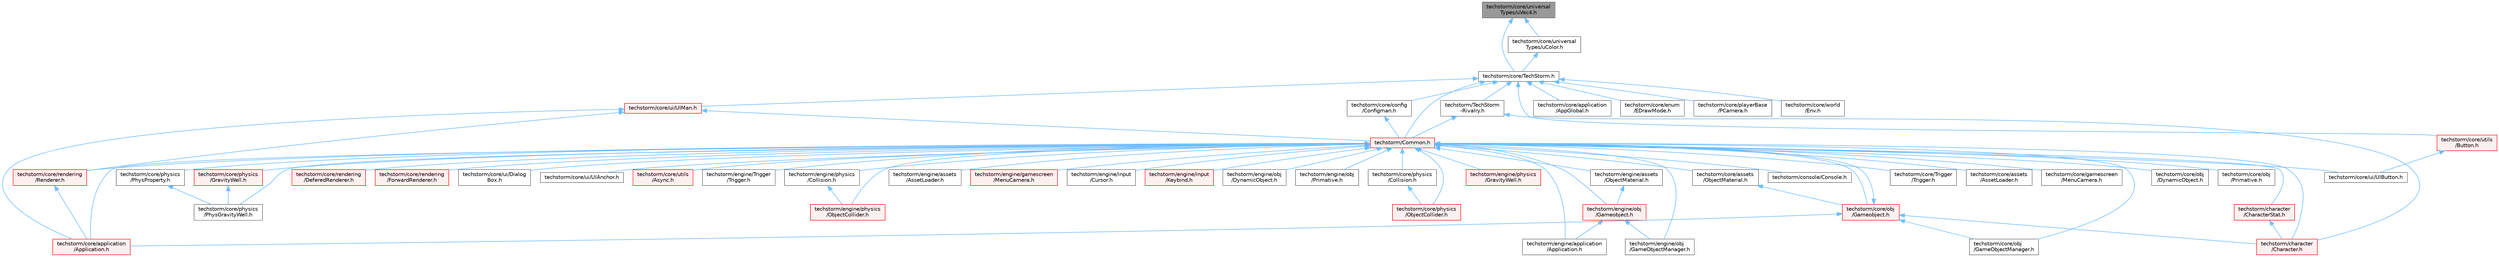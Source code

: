 digraph "techstorm/core/universalTypes/uVec4.h"
{
 // LATEX_PDF_SIZE
  bgcolor="transparent";
  edge [fontname=Helvetica,fontsize=10,labelfontname=Helvetica,labelfontsize=10];
  node [fontname=Helvetica,fontsize=10,shape=box,height=0.2,width=0.4];
  Node1 [id="Node000001",label="techstorm/core/universal\lTypes/uVec4.h",height=0.2,width=0.4,color="gray40", fillcolor="grey60", style="filled", fontcolor="black",tooltip=" "];
  Node1 -> Node2 [id="edge1_Node000001_Node000002",dir="back",color="steelblue1",style="solid",tooltip=" "];
  Node2 [id="Node000002",label="techstorm/core/TechStorm.h",height=0.2,width=0.4,color="grey40", fillcolor="white", style="filled",URL="$_tech_storm_8h.html",tooltip=" "];
  Node2 -> Node3 [id="edge2_Node000002_Node000003",dir="back",color="steelblue1",style="solid",tooltip=" "];
  Node3 [id="Node000003",label="techstorm/Common.h",height=0.2,width=0.4,color="red", fillcolor="#FFF0F0", style="filled",URL="$_common_8h.html",tooltip=" "];
  Node3 -> Node4 [id="edge3_Node000003_Node000004",dir="back",color="steelblue1",style="solid",tooltip=" "];
  Node4 [id="Node000004",label="techstorm/character\l/Character.h",height=0.2,width=0.4,color="red", fillcolor="#FFF0F0", style="filled",URL="$_character_8h.html",tooltip=" "];
  Node3 -> Node23 [id="edge4_Node000003_Node000023",dir="back",color="steelblue1",style="solid",tooltip=" "];
  Node23 [id="Node000023",label="techstorm/character\l/CharacterStat.h",height=0.2,width=0.4,color="red", fillcolor="#FFF0F0", style="filled",URL="$_character_stat_8h.html",tooltip=" "];
  Node23 -> Node4 [id="edge5_Node000023_Node000004",dir="back",color="steelblue1",style="solid",tooltip=" "];
  Node3 -> Node26 [id="edge6_Node000003_Node000026",dir="back",color="steelblue1",style="solid",tooltip=" "];
  Node26 [id="Node000026",label="techstorm/console/Console.h",height=0.2,width=0.4,color="grey40", fillcolor="white", style="filled",URL="$_console_8h.html",tooltip=" "];
  Node3 -> Node27 [id="edge7_Node000003_Node000027",dir="back",color="steelblue1",style="solid",tooltip=" "];
  Node27 [id="Node000027",label="techstorm/core/Trigger\l/Trigger.h",height=0.2,width=0.4,color="grey40", fillcolor="white", style="filled",URL="$core_2_trigger_2_trigger_8h.html",tooltip=" "];
  Node3 -> Node7 [id="edge8_Node000003_Node000007",dir="back",color="steelblue1",style="solid",tooltip=" "];
  Node7 [id="Node000007",label="techstorm/core/application\l/Application.h",height=0.2,width=0.4,color="red", fillcolor="#FFF0F0", style="filled",URL="$core_2application_2_application_8h.html",tooltip=" "];
  Node3 -> Node28 [id="edge9_Node000003_Node000028",dir="back",color="steelblue1",style="solid",tooltip=" "];
  Node28 [id="Node000028",label="techstorm/core/assets\l/AssetLoader.h",height=0.2,width=0.4,color="grey40", fillcolor="white", style="filled",URL="$core_2assets_2_asset_loader_8h.html",tooltip=" "];
  Node3 -> Node29 [id="edge10_Node000003_Node000029",dir="back",color="steelblue1",style="solid",tooltip=" "];
  Node29 [id="Node000029",label="techstorm/core/assets\l/ObjectMaterial.h",height=0.2,width=0.4,color="grey40", fillcolor="white", style="filled",URL="$core_2assets_2_object_material_8h.html",tooltip=" "];
  Node29 -> Node30 [id="edge11_Node000029_Node000030",dir="back",color="steelblue1",style="solid",tooltip=" "];
  Node30 [id="Node000030",label="techstorm/core/obj\l/Gameobject.h",height=0.2,width=0.4,color="red", fillcolor="#FFF0F0", style="filled",URL="$core_2obj_2_gameobject_8h.html",tooltip=" "];
  Node30 -> Node3 [id="edge12_Node000030_Node000003",dir="back",color="steelblue1",style="solid",tooltip=" "];
  Node30 -> Node4 [id="edge13_Node000030_Node000004",dir="back",color="steelblue1",style="solid",tooltip=" "];
  Node30 -> Node7 [id="edge14_Node000030_Node000007",dir="back",color="steelblue1",style="solid",tooltip=" "];
  Node30 -> Node37 [id="edge15_Node000030_Node000037",dir="back",color="steelblue1",style="solid",tooltip=" "];
  Node37 [id="Node000037",label="techstorm/core/obj\l/GameObjectManager.h",height=0.2,width=0.4,color="grey40", fillcolor="white", style="filled",URL="$core_2obj_2_game_object_manager_8h.html",tooltip=" "];
  Node3 -> Node48 [id="edge16_Node000003_Node000048",dir="back",color="steelblue1",style="solid",tooltip=" "];
  Node48 [id="Node000048",label="techstorm/core/gamescreen\l/MenuCamera.h",height=0.2,width=0.4,color="grey40", fillcolor="white", style="filled",URL="$core_2gamescreen_2_menu_camera_8h.html",tooltip=" "];
  Node3 -> Node49 [id="edge17_Node000003_Node000049",dir="back",color="steelblue1",style="solid",tooltip=" "];
  Node49 [id="Node000049",label="techstorm/core/obj\l/DynamicObject.h",height=0.2,width=0.4,color="grey40", fillcolor="white", style="filled",URL="$core_2obj_2_dynamic_object_8h.html",tooltip=" "];
  Node3 -> Node37 [id="edge18_Node000003_Node000037",dir="back",color="steelblue1",style="solid",tooltip=" "];
  Node3 -> Node30 [id="edge19_Node000003_Node000030",dir="back",color="steelblue1",style="solid",tooltip=" "];
  Node3 -> Node50 [id="edge20_Node000003_Node000050",dir="back",color="steelblue1",style="solid",tooltip=" "];
  Node50 [id="Node000050",label="techstorm/core/obj\l/Primative.h",height=0.2,width=0.4,color="grey40", fillcolor="white", style="filled",URL="$core_2obj_2_primative_8h.html",tooltip=" "];
  Node3 -> Node51 [id="edge21_Node000003_Node000051",dir="back",color="steelblue1",style="solid",tooltip=" "];
  Node51 [id="Node000051",label="techstorm/core/physics\l/Collision.h",height=0.2,width=0.4,color="grey40", fillcolor="white", style="filled",URL="$core_2physics_2_collision_8h.html",tooltip=" "];
  Node51 -> Node52 [id="edge22_Node000051_Node000052",dir="back",color="steelblue1",style="solid",tooltip=" "];
  Node52 [id="Node000052",label="techstorm/core/physics\l/ObjectCollider.h",height=0.2,width=0.4,color="red", fillcolor="#FFF0F0", style="filled",URL="$core_2physics_2_object_collider_8h.html",tooltip=" "];
  Node3 -> Node54 [id="edge23_Node000003_Node000054",dir="back",color="steelblue1",style="solid",tooltip=" "];
  Node54 [id="Node000054",label="techstorm/core/physics\l/GravityWell.h",height=0.2,width=0.4,color="red", fillcolor="#FFF0F0", style="filled",URL="$core_2physics_2_gravity_well_8h.html",tooltip=" "];
  Node54 -> Node56 [id="edge24_Node000054_Node000056",dir="back",color="steelblue1",style="solid",tooltip=" "];
  Node56 [id="Node000056",label="techstorm/core/physics\l/PhysGravityWell.h",height=0.2,width=0.4,color="grey40", fillcolor="white", style="filled",URL="$core_2physics_2_phys_gravity_well_8h.html",tooltip=" "];
  Node3 -> Node52 [id="edge25_Node000003_Node000052",dir="back",color="steelblue1",style="solid",tooltip=" "];
  Node3 -> Node56 [id="edge26_Node000003_Node000056",dir="back",color="steelblue1",style="solid",tooltip=" "];
  Node3 -> Node57 [id="edge27_Node000003_Node000057",dir="back",color="steelblue1",style="solid",tooltip=" "];
  Node57 [id="Node000057",label="techstorm/core/physics\l/PhysProperty.h",height=0.2,width=0.4,color="grey40", fillcolor="white", style="filled",URL="$core_2physics_2_phys_property_8h.html",tooltip=" "];
  Node57 -> Node56 [id="edge28_Node000057_Node000056",dir="back",color="steelblue1",style="solid",tooltip=" "];
  Node3 -> Node58 [id="edge29_Node000003_Node000058",dir="back",color="steelblue1",style="solid",tooltip=" "];
  Node58 [id="Node000058",label="techstorm/core/rendering\l/DeferedRenderer.h",height=0.2,width=0.4,color="red", fillcolor="#FFF0F0", style="filled",URL="$core_2rendering_2_defered_renderer_8h.html",tooltip=" "];
  Node3 -> Node60 [id="edge30_Node000003_Node000060",dir="back",color="steelblue1",style="solid",tooltip=" "];
  Node60 [id="Node000060",label="techstorm/core/rendering\l/ForwardRenderer.h",height=0.2,width=0.4,color="red", fillcolor="#FFF0F0", style="filled",URL="$core_2rendering_2_forward_renderer_8h.html",tooltip=" "];
  Node3 -> Node61 [id="edge31_Node000003_Node000061",dir="back",color="steelblue1",style="solid",tooltip=" "];
  Node61 [id="Node000061",label="techstorm/core/rendering\l/Renderer.h",height=0.2,width=0.4,color="red", fillcolor="#FFF0F0", style="filled",URL="$core_2rendering_2_renderer_8h.html",tooltip=" "];
  Node61 -> Node7 [id="edge32_Node000061_Node000007",dir="back",color="steelblue1",style="solid",tooltip=" "];
  Node3 -> Node62 [id="edge33_Node000003_Node000062",dir="back",color="steelblue1",style="solid",tooltip=" "];
  Node62 [id="Node000062",label="techstorm/core/ui/Dialog\lBox.h",height=0.2,width=0.4,color="grey40", fillcolor="white", style="filled",URL="$core_2ui_2_dialog_box_8h.html",tooltip=" "];
  Node3 -> Node63 [id="edge34_Node000003_Node000063",dir="back",color="steelblue1",style="solid",tooltip=" "];
  Node63 [id="Node000063",label="techstorm/core/ui/UIAnchor.h",height=0.2,width=0.4,color="grey40", fillcolor="white", style="filled",URL="$core_2ui_2_u_i_anchor_8h.html",tooltip=" "];
  Node3 -> Node64 [id="edge35_Node000003_Node000064",dir="back",color="steelblue1",style="solid",tooltip=" "];
  Node64 [id="Node000064",label="techstorm/core/ui/UIButton.h",height=0.2,width=0.4,color="grey40", fillcolor="white", style="filled",URL="$core_2ui_2_u_i_button_8h.html",tooltip=" "];
  Node3 -> Node65 [id="edge36_Node000003_Node000065",dir="back",color="steelblue1",style="solid",tooltip=" "];
  Node65 [id="Node000065",label="techstorm/core/utils\l/Async.h",height=0.2,width=0.4,color="red", fillcolor="#FFF0F0", style="filled",URL="$core_2utils_2_async_8h.html",tooltip=" "];
  Node3 -> Node67 [id="edge37_Node000003_Node000067",dir="back",color="steelblue1",style="solid",tooltip=" "];
  Node67 [id="Node000067",label="techstorm/engine/Trigger\l/Trigger.h",height=0.2,width=0.4,color="grey40", fillcolor="white", style="filled",URL="$engine_2_trigger_2_trigger_8h.html",tooltip=" "];
  Node3 -> Node20 [id="edge38_Node000003_Node000020",dir="back",color="steelblue1",style="solid",tooltip=" "];
  Node20 [id="Node000020",label="techstorm/engine/application\l/Application.h",height=0.2,width=0.4,color="grey40", fillcolor="white", style="filled",URL="$engine_2application_2_application_8h.html",tooltip=" "];
  Node3 -> Node68 [id="edge39_Node000003_Node000068",dir="back",color="steelblue1",style="solid",tooltip=" "];
  Node68 [id="Node000068",label="techstorm/engine/assets\l/AssetLoader.h",height=0.2,width=0.4,color="grey40", fillcolor="white", style="filled",URL="$engine_2assets_2_asset_loader_8h.html",tooltip=" "];
  Node3 -> Node69 [id="edge40_Node000003_Node000069",dir="back",color="steelblue1",style="solid",tooltip=" "];
  Node69 [id="Node000069",label="techstorm/engine/assets\l/ObjectMaterial.h",height=0.2,width=0.4,color="grey40", fillcolor="white", style="filled",URL="$engine_2assets_2_object_material_8h.html",tooltip=" "];
  Node69 -> Node70 [id="edge41_Node000069_Node000070",dir="back",color="steelblue1",style="solid",tooltip=" "];
  Node70 [id="Node000070",label="techstorm/engine/obj\l/Gameobject.h",height=0.2,width=0.4,color="red", fillcolor="#FFF0F0", style="filled",URL="$engine_2obj_2_gameobject_8h.html",tooltip=" "];
  Node70 -> Node20 [id="edge42_Node000070_Node000020",dir="back",color="steelblue1",style="solid",tooltip=" "];
  Node70 -> Node76 [id="edge43_Node000070_Node000076",dir="back",color="steelblue1",style="solid",tooltip=" "];
  Node76 [id="Node000076",label="techstorm/engine/obj\l/GameObjectManager.h",height=0.2,width=0.4,color="grey40", fillcolor="white", style="filled",URL="$engine_2obj_2_game_object_manager_8h.html",tooltip=" "];
  Node3 -> Node81 [id="edge44_Node000003_Node000081",dir="back",color="steelblue1",style="solid",tooltip=" "];
  Node81 [id="Node000081",label="techstorm/engine/gamescreen\l/MenuCamera.h",height=0.2,width=0.4,color="red", fillcolor="#FFF0F0", style="filled",URL="$engine_2gamescreen_2_menu_camera_8h.html",tooltip=" "];
  Node3 -> Node83 [id="edge45_Node000003_Node000083",dir="back",color="steelblue1",style="solid",tooltip=" "];
  Node83 [id="Node000083",label="techstorm/engine/input\l/Cursor.h",height=0.2,width=0.4,color="grey40", fillcolor="white", style="filled",URL="$engine_2input_2_cursor_8h.html",tooltip=" "];
  Node3 -> Node84 [id="edge46_Node000003_Node000084",dir="back",color="steelblue1",style="solid",tooltip=" "];
  Node84 [id="Node000084",label="techstorm/engine/input\l/Keybind.h",height=0.2,width=0.4,color="red", fillcolor="#FFF0F0", style="filled",URL="$engine_2input_2_keybind_8h.html",tooltip=" "];
  Node3 -> Node86 [id="edge47_Node000003_Node000086",dir="back",color="steelblue1",style="solid",tooltip=" "];
  Node86 [id="Node000086",label="techstorm/engine/obj\l/DynamicObject.h",height=0.2,width=0.4,color="grey40", fillcolor="white", style="filled",URL="$engine_2obj_2_dynamic_object_8h.html",tooltip=" "];
  Node3 -> Node76 [id="edge48_Node000003_Node000076",dir="back",color="steelblue1",style="solid",tooltip=" "];
  Node3 -> Node70 [id="edge49_Node000003_Node000070",dir="back",color="steelblue1",style="solid",tooltip=" "];
  Node3 -> Node87 [id="edge50_Node000003_Node000087",dir="back",color="steelblue1",style="solid",tooltip=" "];
  Node87 [id="Node000087",label="techstorm/engine/obj\l/Primative.h",height=0.2,width=0.4,color="grey40", fillcolor="white", style="filled",URL="$engine_2obj_2_primative_8h.html",tooltip=" "];
  Node3 -> Node88 [id="edge51_Node000003_Node000088",dir="back",color="steelblue1",style="solid",tooltip=" "];
  Node88 [id="Node000088",label="techstorm/engine/physics\l/Collision.h",height=0.2,width=0.4,color="grey40", fillcolor="white", style="filled",URL="$engine_2physics_2_collision_8h.html",tooltip=" "];
  Node88 -> Node89 [id="edge52_Node000088_Node000089",dir="back",color="steelblue1",style="solid",tooltip=" "];
  Node89 [id="Node000089",label="techstorm/engine/physics\l/ObjectCollider.h",height=0.2,width=0.4,color="red", fillcolor="#FFF0F0", style="filled",URL="$engine_2physics_2_object_collider_8h.html",tooltip=" "];
  Node3 -> Node91 [id="edge53_Node000003_Node000091",dir="back",color="steelblue1",style="solid",tooltip=" "];
  Node91 [id="Node000091",label="techstorm/engine/physics\l/GravityWell.h",height=0.2,width=0.4,color="red", fillcolor="#FFF0F0", style="filled",URL="$engine_2physics_2_gravity_well_8h.html",tooltip=" "];
  Node3 -> Node89 [id="edge54_Node000003_Node000089",dir="back",color="steelblue1",style="solid",tooltip=" "];
  Node2 -> Node125 [id="edge55_Node000002_Node000125",dir="back",color="steelblue1",style="solid",tooltip=" "];
  Node125 [id="Node000125",label="techstorm/TechStorm\l-Rivalry.h",height=0.2,width=0.4,color="grey40", fillcolor="white", style="filled",URL="$techstorm-rivalry_8h.html",tooltip=" "];
  Node125 -> Node3 [id="edge56_Node000125_Node000003",dir="back",color="steelblue1",style="solid",tooltip=" "];
  Node125 -> Node4 [id="edge57_Node000125_Node000004",dir="back",color="steelblue1",style="solid",tooltip=" "];
  Node2 -> Node126 [id="edge58_Node000002_Node000126",dir="back",color="steelblue1",style="solid",tooltip=" "];
  Node126 [id="Node000126",label="techstorm/core/application\l/AppGlobal.h",height=0.2,width=0.4,color="grey40", fillcolor="white", style="filled",URL="$_app_global_8h.html",tooltip=" "];
  Node2 -> Node127 [id="edge59_Node000002_Node000127",dir="back",color="steelblue1",style="solid",tooltip=" "];
  Node127 [id="Node000127",label="techstorm/core/config\l/Configman.h",height=0.2,width=0.4,color="grey40", fillcolor="white", style="filled",URL="$core_2config_2_configman_8h.html",tooltip=" "];
  Node127 -> Node3 [id="edge60_Node000127_Node000003",dir="back",color="steelblue1",style="solid",tooltip=" "];
  Node2 -> Node128 [id="edge61_Node000002_Node000128",dir="back",color="steelblue1",style="solid",tooltip=" "];
  Node128 [id="Node000128",label="techstorm/core/enum\l/EDrawMode.h",height=0.2,width=0.4,color="grey40", fillcolor="white", style="filled",URL="$_e_draw_mode_8h.html",tooltip=" "];
  Node2 -> Node129 [id="edge62_Node000002_Node000129",dir="back",color="steelblue1",style="solid",tooltip=" "];
  Node129 [id="Node000129",label="techstorm/core/playerBase\l/PCamera.h",height=0.2,width=0.4,color="grey40", fillcolor="white", style="filled",URL="$_p_camera_8h.html",tooltip=" "];
  Node2 -> Node130 [id="edge63_Node000002_Node000130",dir="back",color="steelblue1",style="solid",tooltip=" "];
  Node130 [id="Node000130",label="techstorm/core/ui/UIMan.h",height=0.2,width=0.4,color="red", fillcolor="#FFF0F0", style="filled",URL="$core_2ui_2_u_i_man_8h.html",tooltip=" "];
  Node130 -> Node3 [id="edge64_Node000130_Node000003",dir="back",color="steelblue1",style="solid",tooltip=" "];
  Node130 -> Node7 [id="edge65_Node000130_Node000007",dir="back",color="steelblue1",style="solid",tooltip=" "];
  Node130 -> Node61 [id="edge66_Node000130_Node000061",dir="back",color="steelblue1",style="solid",tooltip=" "];
  Node2 -> Node136 [id="edge67_Node000002_Node000136",dir="back",color="steelblue1",style="solid",tooltip=" "];
  Node136 [id="Node000136",label="techstorm/core/utils\l/Button.h",height=0.2,width=0.4,color="red", fillcolor="#FFF0F0", style="filled",URL="$core_2utils_2_button_8h.html",tooltip=" "];
  Node136 -> Node64 [id="edge68_Node000136_Node000064",dir="back",color="steelblue1",style="solid",tooltip=" "];
  Node2 -> Node137 [id="edge69_Node000002_Node000137",dir="back",color="steelblue1",style="solid",tooltip=" "];
  Node137 [id="Node000137",label="techstorm/core/world\l/Env.h",height=0.2,width=0.4,color="grey40", fillcolor="white", style="filled",URL="$core_2world_2_env_8h.html",tooltip=" "];
  Node1 -> Node138 [id="edge70_Node000001_Node000138",dir="back",color="steelblue1",style="solid",tooltip=" "];
  Node138 [id="Node000138",label="techstorm/core/universal\lTypes/uColor.h",height=0.2,width=0.4,color="grey40", fillcolor="white", style="filled",URL="$u_color_8h.html",tooltip=" "];
  Node138 -> Node2 [id="edge71_Node000138_Node000002",dir="back",color="steelblue1",style="solid",tooltip=" "];
}
